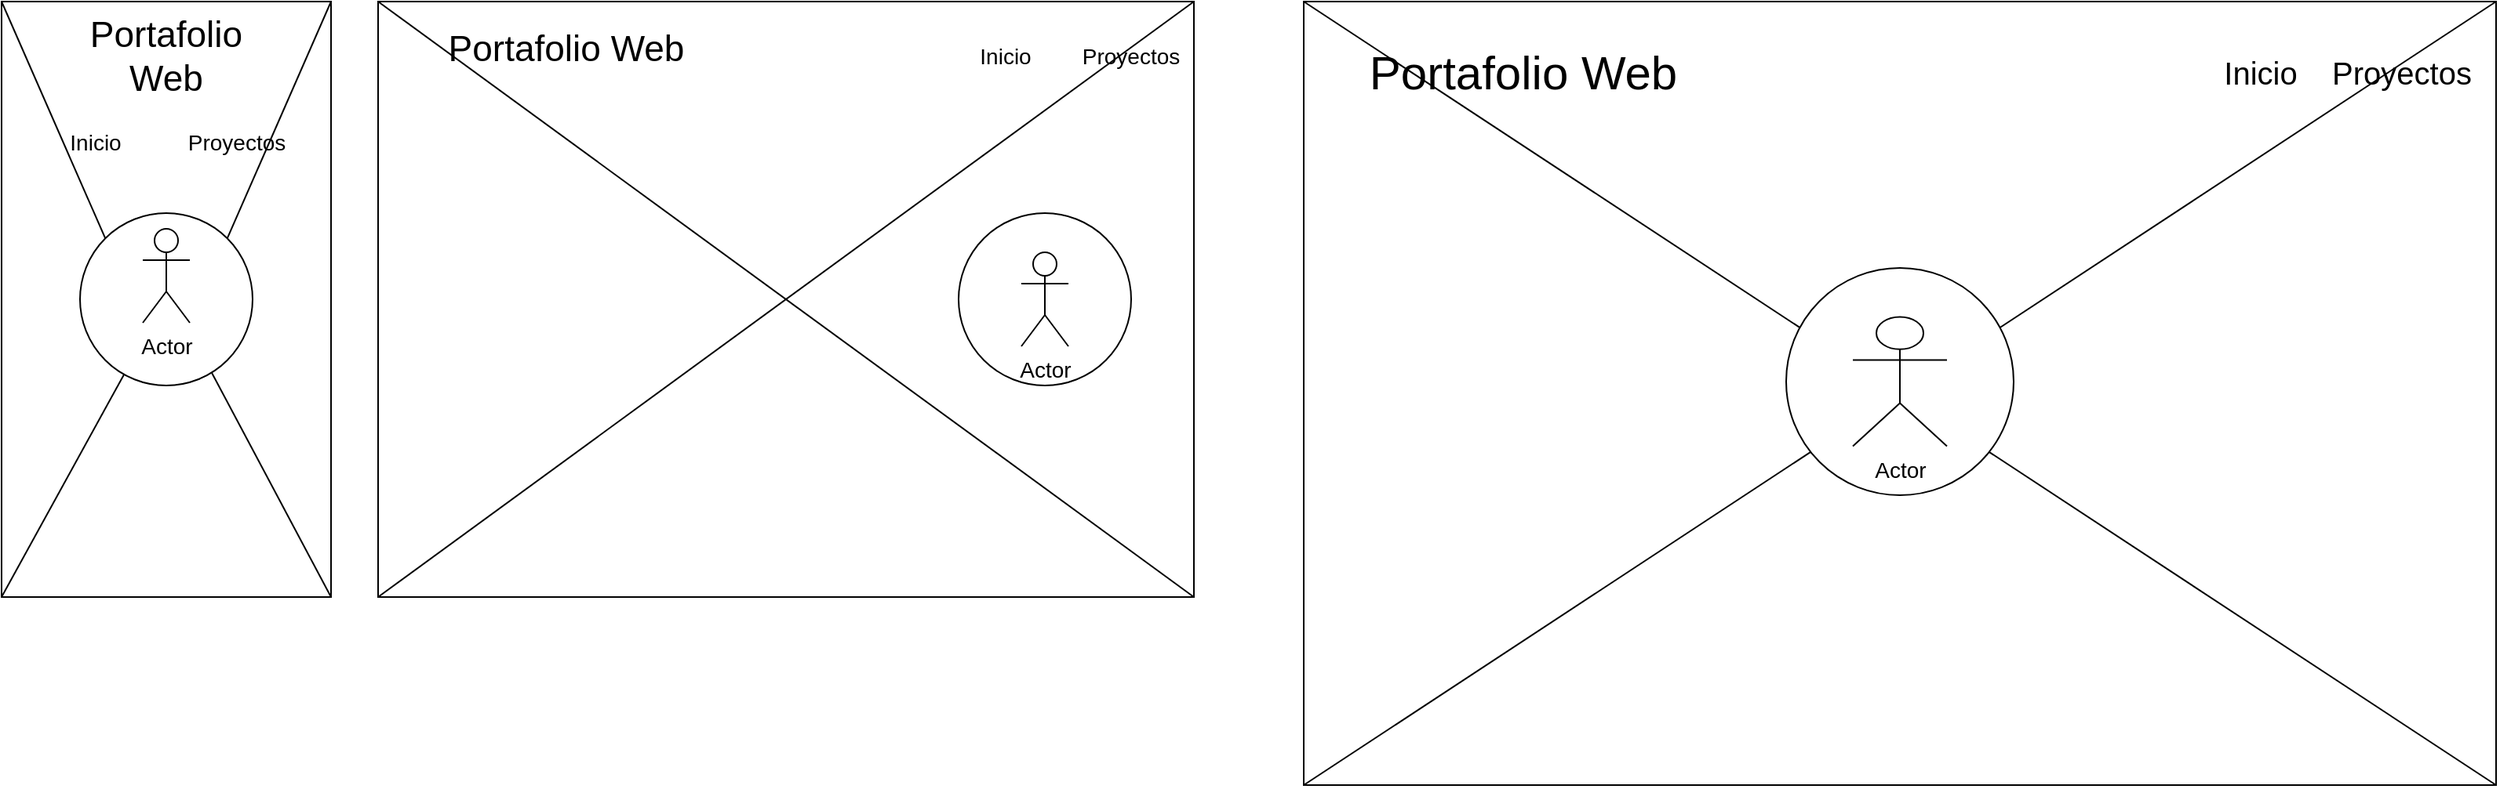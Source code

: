 <mxfile version="14.2.7" type="device"><diagram id="LixPRcvkxMOTIqHdFdyi" name="Page-1"><mxGraphModel dx="1021" dy="567" grid="1" gridSize="10" guides="1" tooltips="1" connect="1" arrows="1" fold="1" page="1" pageScale="1" pageWidth="3300" pageHeight="4681" math="0" shadow="0"><root><mxCell id="0"/><mxCell id="1" parent="0"/><mxCell id="dX2zIG5uvclOrCMZ6uL5-1" value="" style="rounded=0;whiteSpace=wrap;html=1;" vertex="1" parent="1"><mxGeometry y="20" width="210" height="380" as="geometry"/></mxCell><mxCell id="dX2zIG5uvclOrCMZ6uL5-4" value="Portafolio Web" style="text;html=1;strokeColor=none;fillColor=none;align=center;verticalAlign=middle;whiteSpace=wrap;rounded=0;fontSize=23;" vertex="1" parent="1"><mxGeometry x="55" y="30" width="100" height="50" as="geometry"/></mxCell><mxCell id="dX2zIG5uvclOrCMZ6uL5-6" value="Proyectos" style="text;html=1;strokeColor=none;fillColor=none;align=center;verticalAlign=middle;whiteSpace=wrap;rounded=0;fontSize=14;" vertex="1" parent="1"><mxGeometry x="130" y="100" width="40" height="20" as="geometry"/></mxCell><mxCell id="dX2zIG5uvclOrCMZ6uL5-7" value="" style="ellipse;whiteSpace=wrap;html=1;aspect=fixed;fontSize=14;" vertex="1" parent="1"><mxGeometry x="50" y="155" width="110" height="110" as="geometry"/></mxCell><mxCell id="dX2zIG5uvclOrCMZ6uL5-8" value="Actor" style="shape=umlActor;verticalLabelPosition=bottom;verticalAlign=top;html=1;outlineConnect=0;fontSize=14;" vertex="1" parent="1"><mxGeometry x="90" y="165" width="30" height="60" as="geometry"/></mxCell><mxCell id="dX2zIG5uvclOrCMZ6uL5-10" value="Inicio" style="text;html=1;strokeColor=none;fillColor=none;align=center;verticalAlign=middle;whiteSpace=wrap;rounded=0;fontSize=14;" vertex="1" parent="1"><mxGeometry x="40" y="100" width="40" height="20" as="geometry"/></mxCell><mxCell id="dX2zIG5uvclOrCMZ6uL5-11" value="" style="endArrow=none;html=1;fontSize=14;exitX=0;exitY=1;exitDx=0;exitDy=0;entryX=0.255;entryY=0.936;entryDx=0;entryDy=0;entryPerimeter=0;" edge="1" parent="1" source="dX2zIG5uvclOrCMZ6uL5-1" target="dX2zIG5uvclOrCMZ6uL5-7"><mxGeometry width="50" height="50" relative="1" as="geometry"><mxPoint x="150" y="250" as="sourcePoint"/><mxPoint x="75" y="247" as="targetPoint"/></mxGeometry></mxCell><mxCell id="dX2zIG5uvclOrCMZ6uL5-12" value="" style="endArrow=none;html=1;fontSize=14;exitX=1;exitY=1;exitDx=0;exitDy=0;entryX=0.764;entryY=0.927;entryDx=0;entryDy=0;entryPerimeter=0;" edge="1" parent="1" source="dX2zIG5uvclOrCMZ6uL5-1" target="dX2zIG5uvclOrCMZ6uL5-7"><mxGeometry width="50" height="50" relative="1" as="geometry"><mxPoint x="10.0" y="410" as="sourcePoint"/><mxPoint x="85" y="257" as="targetPoint"/></mxGeometry></mxCell><mxCell id="dX2zIG5uvclOrCMZ6uL5-13" value="" style="endArrow=none;html=1;fontSize=14;exitX=0;exitY=0;exitDx=0;exitDy=0;entryX=0;entryY=0;entryDx=0;entryDy=0;" edge="1" parent="1" source="dX2zIG5uvclOrCMZ6uL5-7" target="dX2zIG5uvclOrCMZ6uL5-1"><mxGeometry width="50" height="50" relative="1" as="geometry"><mxPoint x="-4.02" y="207.04" as="sourcePoint"/><mxPoint x="74.03" y="50.0" as="targetPoint"/></mxGeometry></mxCell><mxCell id="dX2zIG5uvclOrCMZ6uL5-14" value="" style="endArrow=none;html=1;fontSize=14;exitX=1;exitY=0;exitDx=0;exitDy=0;entryX=0.255;entryY=0.936;entryDx=0;entryDy=0;entryPerimeter=0;" edge="1" parent="1" source="dX2zIG5uvclOrCMZ6uL5-7"><mxGeometry width="50" height="50" relative="1" as="geometry"><mxPoint x="131.95" y="177.04" as="sourcePoint"/><mxPoint x="210.0" y="20.0" as="targetPoint"/></mxGeometry></mxCell><mxCell id="dX2zIG5uvclOrCMZ6uL5-17" value="" style="rounded=0;whiteSpace=wrap;html=1;fontSize=14;" vertex="1" parent="1"><mxGeometry x="240" y="20" width="520" height="380" as="geometry"/></mxCell><mxCell id="dX2zIG5uvclOrCMZ6uL5-18" value="Portafolio Web" style="text;html=1;strokeColor=none;fillColor=none;align=center;verticalAlign=middle;whiteSpace=wrap;rounded=0;fontSize=23;" vertex="1" parent="1"><mxGeometry x="260" y="30" width="200" height="40" as="geometry"/></mxCell><mxCell id="dX2zIG5uvclOrCMZ6uL5-19" value="Inicio" style="text;html=1;strokeColor=none;fillColor=none;align=center;verticalAlign=middle;whiteSpace=wrap;rounded=0;fontSize=14;" vertex="1" parent="1"><mxGeometry x="620" y="45" width="40" height="20" as="geometry"/></mxCell><mxCell id="dX2zIG5uvclOrCMZ6uL5-20" value="Proyectos" style="text;html=1;strokeColor=none;fillColor=none;align=center;verticalAlign=middle;whiteSpace=wrap;rounded=0;fontSize=14;" vertex="1" parent="1"><mxGeometry x="700" y="45" width="40" height="20" as="geometry"/></mxCell><mxCell id="dX2zIG5uvclOrCMZ6uL5-24" value="" style="endArrow=none;html=1;fontSize=14;exitX=0;exitY=1;exitDx=0;exitDy=0;entryX=1;entryY=0;entryDx=0;entryDy=0;" edge="1" parent="1" source="dX2zIG5uvclOrCMZ6uL5-17" target="dX2zIG5uvclOrCMZ6uL5-17"><mxGeometry width="50" height="50" relative="1" as="geometry"><mxPoint x="380" y="240" as="sourcePoint"/><mxPoint x="430" y="190" as="targetPoint"/></mxGeometry></mxCell><mxCell id="dX2zIG5uvclOrCMZ6uL5-26" value="" style="rounded=0;whiteSpace=wrap;html=1;fontSize=14;" vertex="1" parent="1"><mxGeometry x="830" y="20" width="760" height="500" as="geometry"/></mxCell><mxCell id="dX2zIG5uvclOrCMZ6uL5-28" value="Inicio" style="text;html=1;strokeColor=none;fillColor=none;align=center;verticalAlign=middle;whiteSpace=wrap;rounded=0;fontSize=20;" vertex="1" parent="1"><mxGeometry x="1420" y="55" width="40" height="20" as="geometry"/></mxCell><mxCell id="dX2zIG5uvclOrCMZ6uL5-29" value="Proyectos" style="text;html=1;strokeColor=none;fillColor=none;align=center;verticalAlign=middle;whiteSpace=wrap;rounded=0;fontSize=20;" vertex="1" parent="1"><mxGeometry x="1510" y="55" width="40" height="20" as="geometry"/></mxCell><mxCell id="dX2zIG5uvclOrCMZ6uL5-35" value="" style="endArrow=none;html=1;fontSize=14;exitX=0;exitY=0;exitDx=0;exitDy=0;entryX=1;entryY=1;entryDx=0;entryDy=0;" edge="1" parent="1" source="dX2zIG5uvclOrCMZ6uL5-26" target="dX2zIG5uvclOrCMZ6uL5-26"><mxGeometry width="50" height="50" relative="1" as="geometry"><mxPoint x="840.0" y="30" as="sourcePoint"/><mxPoint x="1360" y="410.0" as="targetPoint"/></mxGeometry></mxCell><mxCell id="dX2zIG5uvclOrCMZ6uL5-36" value="" style="endArrow=none;html=1;fontSize=14;exitX=0;exitY=1;exitDx=0;exitDy=0;entryX=1;entryY=0;entryDx=0;entryDy=0;" edge="1" parent="1" source="dX2zIG5uvclOrCMZ6uL5-26" target="dX2zIG5uvclOrCMZ6uL5-26"><mxGeometry width="50" height="50" relative="1" as="geometry"><mxPoint x="900" y="10" as="sourcePoint"/><mxPoint x="1660" y="510" as="targetPoint"/></mxGeometry></mxCell><mxCell id="dX2zIG5uvclOrCMZ6uL5-37" value="" style="ellipse;whiteSpace=wrap;html=1;aspect=fixed;fontSize=14;" vertex="1" parent="1"><mxGeometry x="1137.5" y="190" width="145" height="145" as="geometry"/></mxCell><mxCell id="dX2zIG5uvclOrCMZ6uL5-40" value="Actor" style="shape=umlActor;verticalLabelPosition=bottom;verticalAlign=top;html=1;outlineConnect=0;fontSize=14;" vertex="1" parent="1"><mxGeometry x="1180" y="221.25" width="60" height="82.5" as="geometry"/></mxCell><mxCell id="dX2zIG5uvclOrCMZ6uL5-27" value="Portafolio Web" style="text;html=1;strokeColor=none;fillColor=none;align=center;verticalAlign=middle;whiteSpace=wrap;rounded=0;fontSize=30;" vertex="1" parent="1"><mxGeometry x="870" y="45" width="200" height="40" as="geometry"/></mxCell><mxCell id="dX2zIG5uvclOrCMZ6uL5-22" value="" style="ellipse;whiteSpace=wrap;html=1;aspect=fixed;fontSize=14;" vertex="1" parent="1"><mxGeometry x="610" y="155" width="110" height="110" as="geometry"/></mxCell><mxCell id="dX2zIG5uvclOrCMZ6uL5-43" value="" style="endArrow=none;html=1;fontSize=14;exitX=0;exitY=0;exitDx=0;exitDy=0;entryX=1;entryY=1;entryDx=0;entryDy=0;" edge="1" parent="1" source="dX2zIG5uvclOrCMZ6uL5-17" target="dX2zIG5uvclOrCMZ6uL5-17"><mxGeometry width="50" height="50" relative="1" as="geometry"><mxPoint x="240" y="20" as="sourcePoint"/><mxPoint x="760" y="400.0" as="targetPoint"/></mxGeometry></mxCell><mxCell id="dX2zIG5uvclOrCMZ6uL5-44" value="Actor" style="shape=umlActor;verticalLabelPosition=bottom;verticalAlign=top;html=1;outlineConnect=0;fontSize=14;" vertex="1" parent="1"><mxGeometry x="650" y="180" width="30" height="60" as="geometry"/></mxCell></root></mxGraphModel></diagram></mxfile>